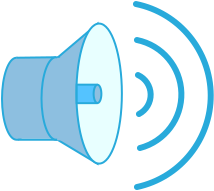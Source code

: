 <?xml version="1.0" encoding="UTF-8"?>
<dia:diagram xmlns:dia="http://www.lysator.liu.se/~alla/dia/">
  <dia:layer name="Background" visible="true" connectable="true" active="true">
    <dia:group>
      <dia:attribute name="meta">
        <dia:composite type="dict"/>
      </dia:attribute>
      <dia:attribute name="matrix"/>
      <dia:object type="Standard - Ellipse" version="0" id="O0">
        <dia:attribute name="obj_pos">
          <dia:point val="1.625,4.15"/>
        </dia:attribute>
        <dia:attribute name="obj_bb">
          <dia:rectangle val="1.575,4.1;3.125,8.3"/>
        </dia:attribute>
        <dia:attribute name="elem_corner">
          <dia:point val="1.625,4.15"/>
        </dia:attribute>
        <dia:attribute name="elem_width">
          <dia:real val="1.45"/>
        </dia:attribute>
        <dia:attribute name="elem_height">
          <dia:real val="4.1"/>
        </dia:attribute>
        <dia:attribute name="border_color">
          <dia:color val="#28aadbff"/>
        </dia:attribute>
        <dia:attribute name="inner_color">
          <dia:color val="#8dbfe0ff"/>
        </dia:attribute>
        <dia:connections>
          <dia:connection handle="0" to="O0" connection="1"/>
          <dia:connection handle="1" to="O5" connection="1"/>
        </dia:connections>
      </dia:object>
      <dia:object type="Standard - Path" version="0" id="O1">
        <dia:attribute name="obj_pos">
          <dia:point val="2.4,4.179"/>
        </dia:attribute>
        <dia:attribute name="obj_bb">
          <dia:rectangle val="2.35,4.129;4.45,8.2"/>
        </dia:attribute>
        <dia:attribute name="meta">
          <dia:composite type="dict"/>
        </dia:attribute>
        <dia:attribute name="bez_points">
          <dia:bezpoint type="moveto" p1="2.4,4.179"/>
          <dia:bezpoint type="lineto" p1="4.4,4.179"/>
          <dia:bezpoint type="lineto" p1="4.4,8.15"/>
          <dia:bezpoint type="lineto" p1="2.4,8.15"/>
          <dia:bezpoint type="lineto" p1="2.4,4.179"/>
        </dia:attribute>
        <dia:attribute name="stroke_or_fill">
          <dia:enum val="3"/>
        </dia:attribute>
        <dia:attribute name="line_width">
          <dia:real val="0.1"/>
        </dia:attribute>
        <dia:attribute name="line_colour">
          <dia:color val="#8dbfe0ff"/>
        </dia:attribute>
        <dia:attribute name="line_style">
          <dia:enum val="0"/>
          <dia:real val="1"/>
        </dia:attribute>
        <dia:attribute name="line_join">
          <dia:enum val="0"/>
        </dia:attribute>
        <dia:attribute name="line_caps">
          <dia:enum val="0"/>
        </dia:attribute>
        <dia:attribute name="fill_colour">
          <dia:color val="#8dbfe0ff"/>
        </dia:attribute>
        <dia:attribute name="show_control_lines">
          <dia:boolean val="false"/>
        </dia:attribute>
        <dia:attribute name="pattern"/>
        <dia:connections>
          <dia:connection handle="1" to="O4" connection="2"/>
        </dia:connections>
      </dia:object>
      <dia:object type="Standard - Line" version="0" id="O2">
        <dia:attribute name="obj_pos">
          <dia:point val="2.35,4.15"/>
        </dia:attribute>
        <dia:attribute name="obj_bb">
          <dia:rectangle val="2.299,4.074;4.376,4.201"/>
        </dia:attribute>
        <dia:attribute name="conn_endpoints">
          <dia:point val="2.35,4.15"/>
          <dia:point val="4.325,4.125"/>
        </dia:attribute>
        <dia:attribute name="numcp">
          <dia:int val="1"/>
        </dia:attribute>
        <dia:attribute name="line_color">
          <dia:color val="#28aadbff"/>
        </dia:attribute>
      </dia:object>
      <dia:object type="Standard - Line" version="0" id="O3">
        <dia:attribute name="obj_pos">
          <dia:point val="2.4,8.25"/>
        </dia:attribute>
        <dia:attribute name="obj_bb">
          <dia:rectangle val="2.35,8.2;4.45,8.3"/>
        </dia:attribute>
        <dia:attribute name="conn_endpoints">
          <dia:point val="2.4,8.25"/>
          <dia:point val="4.4,8.25"/>
        </dia:attribute>
        <dia:attribute name="numcp">
          <dia:int val="1"/>
        </dia:attribute>
        <dia:attribute name="line_color">
          <dia:color val="#28aadbff"/>
        </dia:attribute>
      </dia:object>
      <dia:object type="Standard - Polygon" version="0" id="O4">
        <dia:attribute name="obj_pos">
          <dia:point val="4.419,4.129"/>
        </dia:attribute>
        <dia:attribute name="obj_bb">
          <dia:rectangle val="4.35,2.342;6.45,9.538"/>
        </dia:attribute>
        <dia:attribute name="poly_points">
          <dia:point val="4.419,4.129"/>
          <dia:point val="4.4,8.25"/>
          <dia:point val="6.4,9.45"/>
          <dia:point val="6.4,2.45"/>
        </dia:attribute>
        <dia:attribute name="line_color">
          <dia:color val="#28aadbff"/>
        </dia:attribute>
        <dia:attribute name="inner_color">
          <dia:color val="#8dbfe0ff"/>
        </dia:attribute>
        <dia:attribute name="show_background">
          <dia:boolean val="true"/>
        </dia:attribute>
      </dia:object>
      <dia:object type="Standard - Ellipse" version="0" id="O5">
        <dia:attribute name="obj_pos">
          <dia:point val="3.6,4.125"/>
        </dia:attribute>
        <dia:attribute name="obj_bb">
          <dia:rectangle val="3.55,4.075;5.1,8.3"/>
        </dia:attribute>
        <dia:attribute name="elem_corner">
          <dia:point val="3.6,4.125"/>
        </dia:attribute>
        <dia:attribute name="elem_width">
          <dia:real val="1.45"/>
        </dia:attribute>
        <dia:attribute name="elem_height">
          <dia:real val="4.125"/>
        </dia:attribute>
        <dia:attribute name="border_color">
          <dia:color val="#28aadbff"/>
        </dia:attribute>
        <dia:attribute name="inner_color">
          <dia:color val="#8dbfe0ff"/>
        </dia:attribute>
      </dia:object>
      <dia:object type="Standard - Box" version="0" id="O6">
        <dia:attribute name="obj_pos">
          <dia:point val="4.431,4.205"/>
        </dia:attribute>
        <dia:attribute name="obj_bb">
          <dia:rectangle val="4.381,4.155;5.569,8.28"/>
        </dia:attribute>
        <dia:attribute name="elem_corner">
          <dia:point val="4.431,4.205"/>
        </dia:attribute>
        <dia:attribute name="elem_width">
          <dia:real val="1.088"/>
        </dia:attribute>
        <dia:attribute name="elem_height">
          <dia:real val="4.025"/>
        </dia:attribute>
        <dia:attribute name="border_color">
          <dia:color val="#8dbfe0ff"/>
        </dia:attribute>
        <dia:attribute name="inner_color">
          <dia:color val="#8dbfe0ff"/>
        </dia:attribute>
        <dia:attribute name="show_background">
          <dia:boolean val="true"/>
        </dia:attribute>
      </dia:object>
      <dia:object type="Standard - Ellipse" version="0" id="O7">
        <dia:attribute name="obj_pos">
          <dia:point val="5.344,2.442"/>
        </dia:attribute>
        <dia:attribute name="obj_bb">
          <dia:rectangle val="5.294,2.392;7.669,9.492"/>
        </dia:attribute>
        <dia:attribute name="elem_corner">
          <dia:point val="5.344,2.442"/>
        </dia:attribute>
        <dia:attribute name="elem_width">
          <dia:real val="2.275"/>
        </dia:attribute>
        <dia:attribute name="elem_height">
          <dia:real val="7.0"/>
        </dia:attribute>
        <dia:attribute name="border_color">
          <dia:color val="#28aadbff"/>
        </dia:attribute>
        <dia:attribute name="inner_color">
          <dia:color val="#e8ffffff"/>
        </dia:attribute>
      </dia:object>
      <dia:object type="Standard - Box" version="0" id="O8">
        <dia:attribute name="obj_pos">
          <dia:point val="5.359,5.496"/>
        </dia:attribute>
        <dia:attribute name="obj_bb">
          <dia:rectangle val="5.309,5.446;6.409,6.471"/>
        </dia:attribute>
        <dia:attribute name="elem_corner">
          <dia:point val="5.359,5.496"/>
        </dia:attribute>
        <dia:attribute name="elem_width">
          <dia:real val="1"/>
        </dia:attribute>
        <dia:attribute name="elem_height">
          <dia:real val="0.925"/>
        </dia:attribute>
        <dia:attribute name="border_color">
          <dia:color val="#28aadbff"/>
        </dia:attribute>
        <dia:attribute name="inner_color">
          <dia:color val="#54c3ffff"/>
        </dia:attribute>
        <dia:attribute name="show_background">
          <dia:boolean val="true"/>
        </dia:attribute>
      </dia:object>
      <dia:object type="Standard - Ellipse" version="0" id="O9">
        <dia:attribute name="obj_pos">
          <dia:point val="6.206,5.5"/>
        </dia:attribute>
        <dia:attribute name="obj_bb">
          <dia:rectangle val="6.156,5.45;6.644,6.466"/>
        </dia:attribute>
        <dia:attribute name="elem_corner">
          <dia:point val="6.206,5.5"/>
        </dia:attribute>
        <dia:attribute name="elem_width">
          <dia:real val="0.388"/>
        </dia:attribute>
        <dia:attribute name="elem_height">
          <dia:real val="0.916"/>
        </dia:attribute>
        <dia:attribute name="border_color">
          <dia:color val="#28aadbff"/>
        </dia:attribute>
        <dia:attribute name="inner_color">
          <dia:color val="#8dbfe0ff"/>
        </dia:attribute>
      </dia:object>
      <dia:object type="Standard - Arc" version="0" id="O10">
        <dia:attribute name="obj_pos">
          <dia:point val="8.473,6.964"/>
        </dia:attribute>
        <dia:attribute name="obj_bb">
          <dia:rectangle val="8.269,4.86;9.207,7.117"/>
        </dia:attribute>
        <dia:attribute name="conn_endpoints">
          <dia:point val="8.473,6.964"/>
          <dia:point val="8.423,5.014"/>
        </dia:attribute>
        <dia:attribute name="arc_color">
          <dia:color val="#28aadbff"/>
        </dia:attribute>
        <dia:attribute name="curve_distance">
          <dia:real val="0.61"/>
        </dia:attribute>
        <dia:attribute name="line_width">
          <dia:real val="0.3"/>
        </dia:attribute>
        <dia:attribute name="line_caps">
          <dia:enum val="1"/>
        </dia:attribute>
      </dia:object>
      <dia:object type="Standard - Arc" version="0" id="O11">
        <dia:attribute name="obj_pos">
          <dia:point val="8.523,8.664"/>
        </dia:attribute>
        <dia:attribute name="obj_bb">
          <dia:rectangle val="8.219,3.109;10.744,8.818"/>
        </dia:attribute>
        <dia:attribute name="conn_endpoints">
          <dia:point val="8.523,8.664"/>
          <dia:point val="8.373,3.264"/>
        </dia:attribute>
        <dia:attribute name="arc_color">
          <dia:color val="#28aadbff"/>
        </dia:attribute>
        <dia:attribute name="curve_distance">
          <dia:real val="2.146"/>
        </dia:attribute>
        <dia:attribute name="line_width">
          <dia:real val="0.3"/>
        </dia:attribute>
        <dia:attribute name="line_caps">
          <dia:enum val="1"/>
        </dia:attribute>
      </dia:object>
      <dia:object type="Standard - Arc" version="0" id="O12">
        <dia:attribute name="obj_pos">
          <dia:point val="8.373,10.614"/>
        </dia:attribute>
        <dia:attribute name="obj_bb">
          <dia:rectangle val="8.172,1.313;12.211,10.764"/>
        </dia:attribute>
        <dia:attribute name="conn_endpoints">
          <dia:point val="8.373,10.614"/>
          <dia:point val="8.323,1.464"/>
        </dia:attribute>
        <dia:attribute name="arc_color">
          <dia:color val="#28aadbff"/>
        </dia:attribute>
        <dia:attribute name="curve_distance">
          <dia:real val="3.714"/>
        </dia:attribute>
        <dia:attribute name="line_width">
          <dia:real val="0.3"/>
        </dia:attribute>
        <dia:attribute name="line_caps">
          <dia:enum val="1"/>
        </dia:attribute>
      </dia:object>
    </dia:group>
  </dia:layer>
</dia:diagram>
